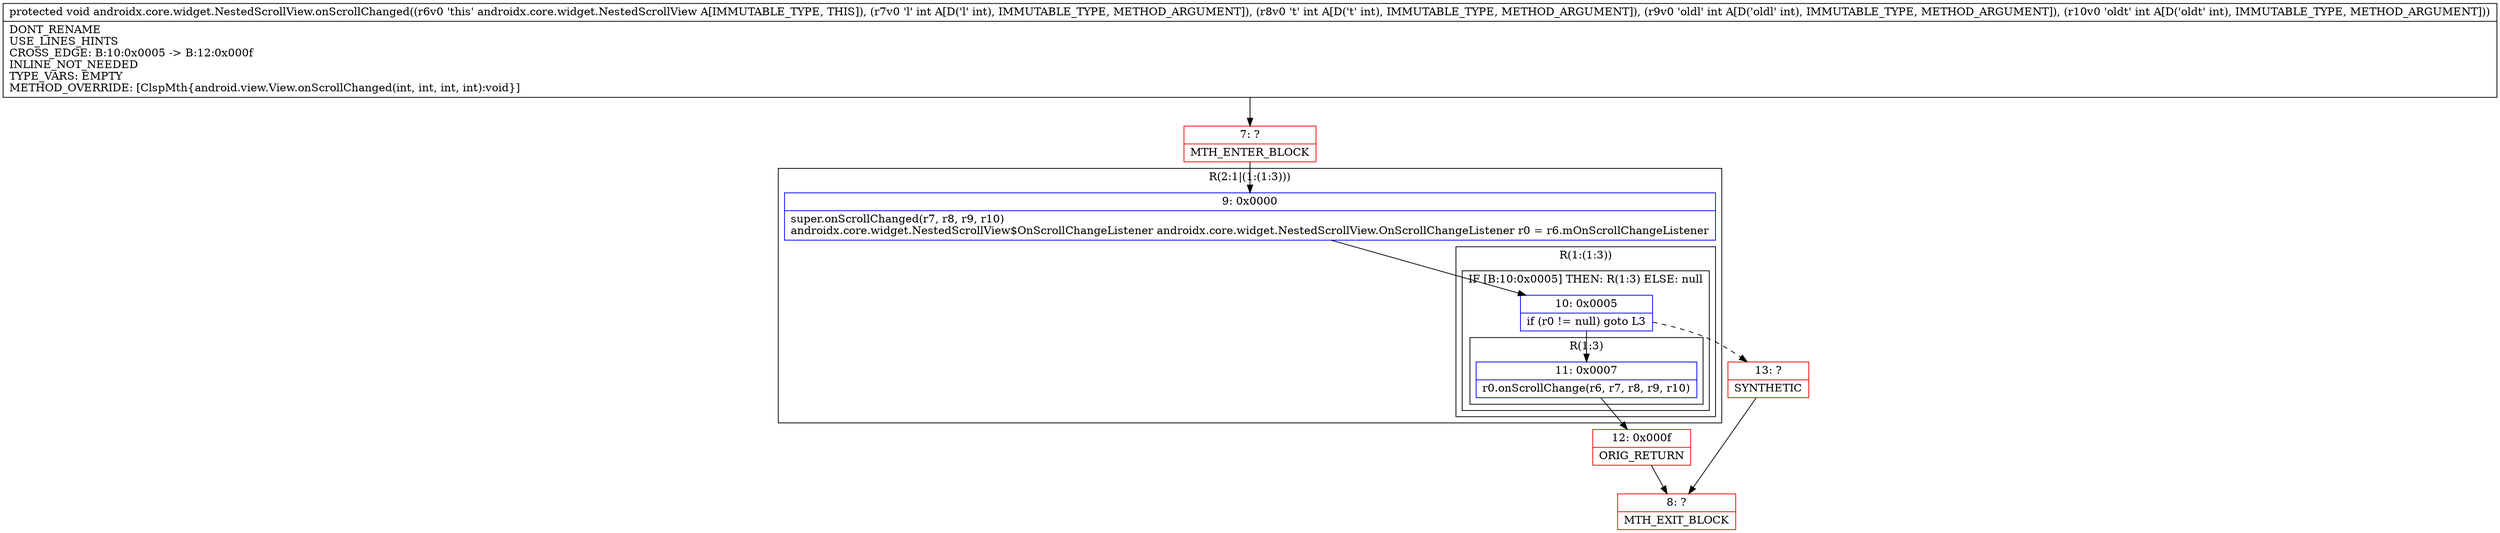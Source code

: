 digraph "CFG forandroidx.core.widget.NestedScrollView.onScrollChanged(IIII)V" {
subgraph cluster_Region_1314627258 {
label = "R(2:1|(1:(1:3)))";
node [shape=record,color=blue];
Node_9 [shape=record,label="{9\:\ 0x0000|super.onScrollChanged(r7, r8, r9, r10)\landroidx.core.widget.NestedScrollView$OnScrollChangeListener androidx.core.widget.NestedScrollView.OnScrollChangeListener r0 = r6.mOnScrollChangeListener\l}"];
subgraph cluster_Region_1355562041 {
label = "R(1:(1:3))";
node [shape=record,color=blue];
subgraph cluster_IfRegion_420407736 {
label = "IF [B:10:0x0005] THEN: R(1:3) ELSE: null";
node [shape=record,color=blue];
Node_10 [shape=record,label="{10\:\ 0x0005|if (r0 != null) goto L3\l}"];
subgraph cluster_Region_1795255673 {
label = "R(1:3)";
node [shape=record,color=blue];
Node_11 [shape=record,label="{11\:\ 0x0007|r0.onScrollChange(r6, r7, r8, r9, r10)\l}"];
}
}
}
}
Node_7 [shape=record,color=red,label="{7\:\ ?|MTH_ENTER_BLOCK\l}"];
Node_12 [shape=record,color=red,label="{12\:\ 0x000f|ORIG_RETURN\l}"];
Node_8 [shape=record,color=red,label="{8\:\ ?|MTH_EXIT_BLOCK\l}"];
Node_13 [shape=record,color=red,label="{13\:\ ?|SYNTHETIC\l}"];
MethodNode[shape=record,label="{protected void androidx.core.widget.NestedScrollView.onScrollChanged((r6v0 'this' androidx.core.widget.NestedScrollView A[IMMUTABLE_TYPE, THIS]), (r7v0 'l' int A[D('l' int), IMMUTABLE_TYPE, METHOD_ARGUMENT]), (r8v0 't' int A[D('t' int), IMMUTABLE_TYPE, METHOD_ARGUMENT]), (r9v0 'oldl' int A[D('oldl' int), IMMUTABLE_TYPE, METHOD_ARGUMENT]), (r10v0 'oldt' int A[D('oldt' int), IMMUTABLE_TYPE, METHOD_ARGUMENT]))  | DONT_RENAME\lUSE_LINES_HINTS\lCROSS_EDGE: B:10:0x0005 \-\> B:12:0x000f\lINLINE_NOT_NEEDED\lTYPE_VARS: EMPTY\lMETHOD_OVERRIDE: [ClspMth\{android.view.View.onScrollChanged(int, int, int, int):void\}]\l}"];
MethodNode -> Node_7;Node_9 -> Node_10;
Node_10 -> Node_11;
Node_10 -> Node_13[style=dashed];
Node_11 -> Node_12;
Node_7 -> Node_9;
Node_12 -> Node_8;
Node_13 -> Node_8;
}

